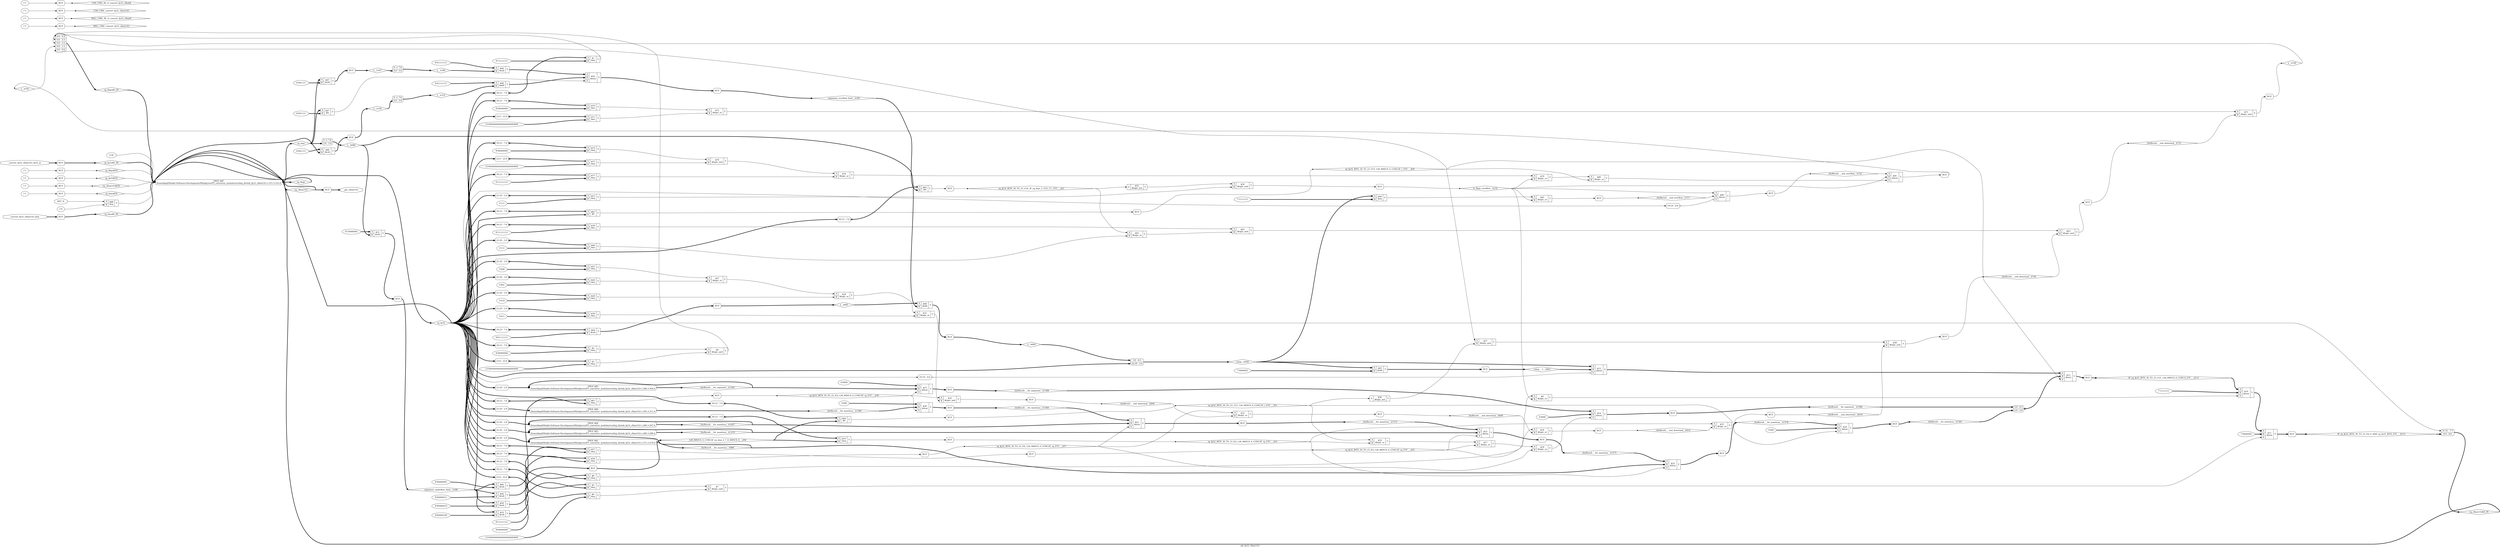 digraph "mk_fp32_cfloat143" {
label="mk_fp32_cfloat143";
rankdir="LR";
remincross=true;
n97 [ shape=diamond, label="x__h745", color="black", fontcolor="black" ];
n98 [ shape=diamond, label="x__h740", color="black", fontcolor="black" ];
n99 [ shape=diamond, label="rg_fp32_BITS_30_TO_23_ULT_128_MINUS_0_CONCAT_r_ETC___d31", color="black", fontcolor="black" ];
n100 [ shape=diamond, label="rg_fp32_BITS_30_TO_23_ULT_128_MINUS_0_CONCAT_r_ETC___d29", color="black", fontcolor="black" ];
n101 [ shape=diamond, label="rg_fp32_BITS_30_TO_23_ULE_IF_rg_bias_2_ULE_15__ETC___d21", color="black", fontcolor="black" ];
n102 [ shape=diamond, label="rg_fp32_BITS_30_TO_23_EQ_128_MINUS_0_CONCAT_rg_ETC___d39", color="black", fontcolor="black" ];
n103 [ shape=diamond, label="rg_fp32_BITS_30_TO_23_EQ_128_MINUS_0_CONCAT_rg_ETC___d37", color="black", fontcolor="black" ];
n104 [ shape=diamond, label="rg_fp32_BITS_30_TO_23_EQ_128_MINUS_0_CONCAT_rg_ETC___d35", color="black", fontcolor="black" ];
n105 [ shape=diamond, label="rg_fp32_BITS_30_TO_23_EQ_128_MINUS_0_CONCAT_rg_ETC___d33", color="black", fontcolor="black" ];
n106 [ shape=diamond, label="lv_flags_overflow__h232", color="black", fontcolor="black" ];
n107 [ shape=diamond, label="_theResult___snd_overflow__h722", color="black", fontcolor="black" ];
n108 [ shape=diamond, label="_theResult___snd_overflow__h717", color="black", fontcolor="black" ];
n109 [ shape=diamond, label="_theResult___snd_denormal__h731", color="black", fontcolor="black" ];
n110 [ shape=diamond, label="_theResult___snd_denormal__h726", color="black", fontcolor="black" ];
n111 [ shape=diamond, label="_theResult___snd_denormal__h619", color="black", fontcolor="black" ];
n112 [ shape=diamond, label="_theResult___snd_denormal__h614", color="black", fontcolor="black" ];
n113 [ shape=diamond, label="_theResult___snd_denormal__h609", color="black", fontcolor="black" ];
n114 [ shape=diamond, label="_theResult___snd_denormal__h604", color="black", fontcolor="black" ];
n115 [ shape=diamond, label="_theResult___fst_mantissa__h1581", color="black", fontcolor="black" ];
n116 [ shape=diamond, label="_theResult___fst_mantissa__h1578", color="black", fontcolor="black" ];
n117 [ shape=diamond, label="_theResult___fst_mantissa__h1575", color="black", fontcolor="black" ];
n118 [ shape=diamond, label="_theResult___fst_mantissa__h1572", color="black", fontcolor="black" ];
n119 [ shape=diamond, label="_theResult___fst_mantissa__h1569", color="black", fontcolor="black" ];
n120 [ shape=diamond, label="_theResult___fst_exponent__h1580", color="black", fontcolor="black" ];
n121 [ shape=diamond, label="_theResult___fst_exponent__h1568", color="black", fontcolor="black" ];
n122 [ shape=diamond, label="x__h347", color="black", fontcolor="black" ];
n123 [ shape=diamond, label="x__h326", color="black", fontcolor="black" ];
n124 [ shape=diamond, label="temp__h628", color="black", fontcolor="black" ];
n125 [ shape=diamond, label="temp___1__h661", color="black", fontcolor="black" ];
n126 [ shape=diamond, label="IF_rg_fp32_BITS_30_TO_23_ULT_128_MINUS_0_CONCA_ETC___d111", color="black", fontcolor="black" ];
n127 [ shape=diamond, label="IF_rg_fp32_BITS_30_TO_23_EQ_0_AND_rg_fp32_BITS_ETC___d113", color="black", fontcolor="black" ];
n128 [ shape=diamond, label="y__h686", color="black", fontcolor="black" ];
n129 [ shape=diamond, label="y__h346", color="black", fontcolor="black" ];
n130 [ shape=diamond, label="y__h319", color="black", fontcolor="black" ];
n131 [ shape=diamond, label="x__h685", color="black", fontcolor="black" ];
n132 [ shape=diamond, label="x__h669", color="black", fontcolor="black" ];
n133 [ shape=diamond, label="exponent_underflow_limit__h186", color="black", fontcolor="black" ];
n134 [ shape=diamond, label="exponent_overflow_limit__h185", color="black", fontcolor="black" ];
n135 [ shape=diamond, label="_128_MINUS_0_CONCAT_rg_bias_2_7_8_MINUS_4___d30", color="black", fontcolor="black" ];
n136 [ shape=diamond, label="_theResult___fst_mantissa__h989", color="black", fontcolor="black" ];
n137 [ shape=diamond, label="_theResult___fst_mantissa__h1566", color="black", fontcolor="black" ];
n138 [ shape=diamond, label="_theResult___fst_mantissa__h1447", color="black", fontcolor="black" ];
n139 [ shape=diamond, label="_theResult___fst_mantissa__h1219", color="black", fontcolor="black" ];
n140 [ shape=diamond, label="_theResult___fst_exponent__h1565", color="black", fontcolor="black" ];
n141 [ shape=diamond, label="WILL_FIRE_convert_fp32_cfloat143", color="black", fontcolor="black" ];
n142 [ shape=diamond, label="WILL_FIRE_RL_rl_convert_fp32_cfloat8", color="black", fontcolor="black" ];
n143 [ shape=diamond, label="CAN_FIRE_convert_fp32_cfloat143", color="black", fontcolor="black" ];
n144 [ shape=diamond, label="CAN_FIRE_RL_rl_convert_fp32_cfloat8", color="black", fontcolor="black" ];
n145 [ shape=diamond, label="rg_fp32$EN", color="black", fontcolor="black" ];
n146 [ shape=diamond, label="rg_fp32$D_IN", color="black", fontcolor="black" ];
n147 [ shape=diamond, label="rg_fp32", color="black", fontcolor="black" ];
n148 [ shape=diamond, label="rg_flags$EN", color="black", fontcolor="black" ];
n149 [ shape=diamond, label="rg_flags$D_IN", color="black", fontcolor="black" ];
n150 [ shape=diamond, label="rg_flags", color="black", fontcolor="black" ];
n151 [ shape=diamond, label="rg_cfloat143$EN", color="black", fontcolor="black" ];
n152 [ shape=diamond, label="rg_cfloat143$D_IN", color="black", fontcolor="black" ];
n153 [ shape=diamond, label="rg_cfloat143", color="black", fontcolor="black" ];
n154 [ shape=diamond, label="rg_bias$EN", color="black", fontcolor="black" ];
n155 [ shape=diamond, label="rg_bias$D_IN", color="black", fontcolor="black" ];
n156 [ shape=diamond, label="rg_bias", color="black", fontcolor="black" ];
n157 [ shape=octagon, label="get_cfloat143", color="black", fontcolor="black" ];
n158 [ shape=octagon, label="convert_fp32_cfloat143_bias", color="black", fontcolor="black" ];
n159 [ shape=octagon, label="convert_fp32_cfloat143_fp32_in", color="black", fontcolor="black" ];
n160 [ shape=octagon, label="RST_N", color="black", fontcolor="black" ];
n161 [ shape=octagon, label="CLK", color="black", fontcolor="black" ];
v0 [ label="1'0" ];
c165 [ shape=record, label="{{<p162> A|<p163> B}|$88\n$eq|{<p164> Y}}",  ];
c167 [ shape=record, label="{{<p162> A|<p163> B|<p166> S}|$81\n$mux|{<p164> Y}}",  ];
c168 [ shape=record, label="{{<p162> A|<p163> B}|$80\n$logic_or|{<p164> Y}}",  ];
c169 [ shape=record, label="{{<p162> A|<p163> B}|$79\n$logic_or|{<p164> Y}}",  ];
c170 [ shape=record, label="{{<p162> A|<p163> B}|$78\n$logic_or|{<p164> Y}}",  ];
v1 [ label="8'11111111" ];
c171 [ shape=record, label="{{<p162> A|<p163> B}|$77\n$eq|{<p164> Y}}",  ];
x2 [ shape=record, style=rounded, label="<s0> 30:23 - 7:0 ", color="black", fontcolor="black" ];
x2:e -> c171:p162:w [arrowhead=odiamond, arrowtail=odiamond, dir=both, color="black", fontcolor="black", style="setlinewidth(3)", label=""];
c172 [ shape=record, label="{{<p162> A|<p163> B}|$76\n$logic_and|{<p164> Y}}",  ];
v3 [ label="23'00000000000000000000000" ];
c173 [ shape=record, label="{{<p162> A|<p163> B}|$75\n$eq|{<p164> Y}}",  ];
x4 [ shape=record, style=rounded, label="<s0> 22:0 - 22:0 ", color="black", fontcolor="black" ];
x4:e -> c173:p162:w [arrowhead=odiamond, arrowtail=odiamond, dir=both, color="black", fontcolor="black", style="setlinewidth(3)", label=""];
v5 [ label="8'00000000" ];
c174 [ shape=record, label="{{<p162> A|<p163> B}|$74\n$eq|{<p164> Y}}",  ];
x6 [ shape=record, style=rounded, label="<s0> 30:23 - 7:0 ", color="black", fontcolor="black" ];
x6:e -> c174:p162:w [arrowhead=odiamond, arrowtail=odiamond, dir=both, color="black", fontcolor="black", style="setlinewidth(3)", label=""];
c175 [ shape=record, label="{{<p162> A|<p163> B}|$73\n$logic_and|{<p164> Y}}",  ];
c176 [ shape=record, label="{{<p162> A|<p163> B}|$72\n$logic_or|{<p164> Y}}",  ];
v7 [ label="23'00000000000000000000000" ];
c177 [ shape=record, label="{{<p162> A|<p163> B}|$71\n$ne|{<p164> Y}}",  ];
x8 [ shape=record, style=rounded, label="<s0> 22:0 - 22:0 ", color="black", fontcolor="black" ];
x8:e -> c177:p162:w [arrowhead=odiamond, arrowtail=odiamond, dir=both, color="black", fontcolor="black", style="setlinewidth(3)", label=""];
v9 [ label="8'00000000" ];
c178 [ shape=record, label="{{<p162> A|<p163> B}|$70\n$ne|{<p164> Y}}",  ];
x10 [ shape=record, style=rounded, label="<s0> 30:23 - 7:0 ", color="black", fontcolor="black" ];
x10:e -> c178:p162:w [arrowhead=odiamond, arrowtail=odiamond, dir=both, color="black", fontcolor="black", style="setlinewidth(3)", label=""];
v11 [ label="8'01111111" ];
c179 [ shape=record, label="{{<p162> A|<p163> B}|$69\n$sub|{<p164> Y}}",  ];
x12 [ shape=record, style=rounded, label="<s0> 30:23 - 7:0 ", color="black", fontcolor="black" ];
x12:e -> c179:p162:w [arrowhead=odiamond, arrowtail=odiamond, dir=both, color="black", fontcolor="black", style="setlinewidth(3)", label=""];
c180 [ shape=record, label="{{<p162> A|<p163> B}|$68\n$add|{<p164> Y}}",  ];
v13 [ label="6'001111" ];
c181 [ shape=record, label="{{<p162> A|<p163> B}|$67\n$sub|{<p164> Y}}",  ];
v14 [ label="6'001111" ];
c182 [ shape=record, label="{{<p162> A|<p163> B}|$66\n$sub|{<p164> Y}}",  ];
v15 [ label="7'0000001" ];
c183 [ shape=record, label="{{<p162> A|<p163> B}|$65\n$add|{<p164> Y}}",  ];
c184 [ shape=record, label="{{<p162> A|<p163> B}|$64\n$lt|{<p164> Y}}",  ];
x16 [ shape=record, style=rounded, label="<s0> 30:23 - 7:0 ", color="black", fontcolor="black" ];
x16:e -> c184:p162:w [arrowhead=odiamond, arrowtail=odiamond, dir=both, color="black", fontcolor="black", style="setlinewidth(3)", label=""];
c185 [ shape=record, label="{{<p162> A|<p163> B}|$63\n$lt|{<p164> Y}}",  ];
x17 [ shape=record, style=rounded, label="<s0> 30:23 - 7:0 ", color="black", fontcolor="black" ];
x17:e -> c185:p162:w [arrowhead=odiamond, arrowtail=odiamond, dir=both, color="black", fontcolor="black", style="setlinewidth(3)", label=""];
c186 [ shape=record, label="{{<p162> A|<p163> B}|$62\n$le|{<p164> Y}}",  ];
x18 [ shape=record, style=rounded, label="<s0> 30:23 - 7:0 ", color="black", fontcolor="black" ];
x18:e -> c186:p162:w [arrowhead=odiamond, arrowtail=odiamond, dir=both, color="black", fontcolor="black", style="setlinewidth(3)", label=""];
c187 [ shape=record, label="{{<p162> A|<p163> B}|$61\n$eq|{<p164> Y}}",  ];
x19 [ shape=record, style=rounded, label="<s0> 30:23 - 7:0 ", color="black", fontcolor="black" ];
x19:e -> c187:p162:w [arrowhead=odiamond, arrowtail=odiamond, dir=both, color="black", fontcolor="black", style="setlinewidth(3)", label=""];
v20 [ label="8'00000001" ];
c188 [ shape=record, label="{{<p162> A|<p163> B}|$60\n$sub|{<p164> Y}}",  ];
c189 [ shape=record, label="{{<p162> A|<p163> B}|$59\n$eq|{<p164> Y}}",  ];
x21 [ shape=record, style=rounded, label="<s0> 30:23 - 7:0 ", color="black", fontcolor="black" ];
x21:e -> c189:p162:w [arrowhead=odiamond, arrowtail=odiamond, dir=both, color="black", fontcolor="black", style="setlinewidth(3)", label=""];
v22 [ label="8'00000010" ];
c190 [ shape=record, label="{{<p162> A|<p163> B}|$58\n$sub|{<p164> Y}}",  ];
c191 [ shape=record, label="{{<p162> A|<p163> B}|$57\n$eq|{<p164> Y}}",  ];
x23 [ shape=record, style=rounded, label="<s0> 30:23 - 7:0 ", color="black", fontcolor="black" ];
x23:e -> c191:p162:w [arrowhead=odiamond, arrowtail=odiamond, dir=both, color="black", fontcolor="black", style="setlinewidth(3)", label=""];
v24 [ label="8'00000011" ];
c192 [ shape=record, label="{{<p162> A|<p163> B}|$56\n$sub|{<p164> Y}}",  ];
c193 [ shape=record, label="{{<p162> A|<p163> B}|$55\n$eq|{<p164> Y}}",  ];
x25 [ shape=record, style=rounded, label="<s0> 30:23 - 7:0 ", color="black", fontcolor="black" ];
x25:e -> c193:p162:w [arrowhead=odiamond, arrowtail=odiamond, dir=both, color="black", fontcolor="black", style="setlinewidth(3)", label=""];
c194 [ shape=record, label="{{<p162> A|<p163> B}|$54\n$logic_and|{<p164> Y}}",  ];
v26 [ label="3'111" ];
c195 [ shape=record, label="{{<p162> A|<p163> B}|$53\n$eq|{<p164> Y}}",  ];
x27 [ shape=record, style=rounded, label="<s0> 22:20 - 2:0 ", color="black", fontcolor="black" ];
x27:e -> c195:p162:w [arrowhead=odiamond, arrowtail=odiamond, dir=both, color="black", fontcolor="black", style="setlinewidth(3)", label=""];
c196 [ shape=record, label="{{<p162> A}|$52\n$logic_not|{<p164> Y}}",  ];
v28 [ label="8'10000000" ];
c197 [ shape=record, label="{{<p162> A|<p163> B}|$51\n$sub|{<p164> Y}}",  ];
c198 [ shape=record, label="{{<p162> A|<p163> B|<p166> S}|$50\n$mux|{<p164> Y}}",  ];
v29 [ label="8'01111111" ];
c199 [ shape=record, label="{{<p162> A|<p163> B}|$49\n$sub|{<p164> Y}}",  ];
v30 [ label="8'01111111" ];
c200 [ shape=record, label="{{<p162> A|<p163> B}|$48\n$add|{<p164> Y}}",  ];
v31 [ label="6'001111" ];
c201 [ shape=record, label="{{<p162> A|<p163> B}|$47\n$le|{<p164> Y}}",  ];
c202 [ shape=record, label="{{<p162> A|<p163> B|<p166> S}|$46\n$mux|{<p164> Y}}",  ];
x32 [ shape=record, style=rounded, label="<s0> 19:19 - 0:0 ", color="black", fontcolor="black" ];
x32:e -> c202:p166:w [arrowhead=odiamond, arrowtail=odiamond, dir=both, color="black", fontcolor="black", label=""];
c203 [ shape=record, label="{{<p162> A|<p163> B}|$45\n$logic_or|{<p164> Y}}",  ];
v33 [ label="7'1111111" ];
c204 [ shape=record, label="{{<p162> A|<p163> B}|$44\n$eq|{<p164> Y}}",  ];
c205 [ shape=record, label="{{<p162> A|<p163> B}|$43\n$logic_and|{<p164> Y}}",  ];
c206 [ shape=record, label="{{<p162> A|<p163> B}|$42\n$logic_and|{<p164> Y}}",  ];
c207 [ shape=record, label="{{<p162> A|<p163> B}|$41\n$logic_or|{<p164> Y}}",  ];
v34 [ label="3'111" ];
c208 [ shape=record, label="{{<p162> A|<p163> B}|$40\n$ne|{<p164> Y}}",  ];
x35 [ shape=record, style=rounded, label="<s0> 22:20 - 2:0 ", color="black", fontcolor="black" ];
x35:e -> c208:p162:w [arrowhead=odiamond, arrowtail=odiamond, dir=both, color="black", fontcolor="black", style="setlinewidth(3)", label=""];
v36 [ label="8'11111111" ];
c209 [ shape=record, label="{{<p162> A|<p163> B}|$39\n$ne|{<p164> Y}}",  ];
x37 [ shape=record, style=rounded, label="<s0> 30:23 - 7:0 ", color="black", fontcolor="black" ];
x37:e -> c209:p162:w [arrowhead=odiamond, arrowtail=odiamond, dir=both, color="black", fontcolor="black", style="setlinewidth(3)", label=""];
c210 [ shape=record, label="{{<p162> A|<p163> B}|$38\n$logic_and|{<p164> Y}}",  ];
c211 [ shape=record, label="{{<p162> A|<p163> B}|$37\n$logic_and|{<p164> Y}}",  ];
c212 [ shape=record, label="{{<p162> A}|$36\n$logic_not|{<p164> Y}}",  ];
c213 [ shape=record, label="{{<p162> A|<p163> B}|$35\n$logic_or|{<p164> Y}}",  ];
c214 [ shape=record, label="{{<p162> A|<p163> B}|$34\n$logic_or|{<p164> Y}}",  ];
c215 [ shape=record, label="{{<p162> A|<p163> B}|$33\n$logic_or|{<p164> Y}}",  ];
c216 [ shape=record, label="{{<p162> A|<p163> B}|$32\n$logic_and|{<p164> Y}}",  ];
c217 [ shape=record, label="{{<p162> A|<p163> B}|$31\n$logic_or|{<p164> Y}}",  ];
v38 [ label="3'011" ];
c218 [ shape=record, label="{{<p162> A|<p163> B}|$30\n$eq|{<p164> Y}}",  ];
x39 [ shape=record, style=rounded, label="<s0> 22:20 - 2:0 ", color="black", fontcolor="black" ];
x39:e -> c218:p162:w [arrowhead=odiamond, arrowtail=odiamond, dir=both, color="black", fontcolor="black", style="setlinewidth(3)", label=""];
c219 [ shape=record, label="{{<p162> A|<p163> B}|$29\n$logic_or|{<p164> Y}}",  ];
v40 [ label="3'010" ];
c220 [ shape=record, label="{{<p162> A|<p163> B}|$28\n$eq|{<p164> Y}}",  ];
x41 [ shape=record, style=rounded, label="<s0> 22:20 - 2:0 ", color="black", fontcolor="black" ];
x41:e -> c220:p162:w [arrowhead=odiamond, arrowtail=odiamond, dir=both, color="black", fontcolor="black", style="setlinewidth(3)", label=""];
c221 [ shape=record, label="{{<p162> A|<p163> B}|$27\n$logic_or|{<p164> Y}}",  ];
v42 [ label="3'001" ];
c222 [ shape=record, label="{{<p162> A|<p163> B}|$26\n$eq|{<p164> Y}}",  ];
x43 [ shape=record, style=rounded, label="<s0> 22:20 - 2:0 ", color="black", fontcolor="black" ];
x43:e -> c222:p162:w [arrowhead=odiamond, arrowtail=odiamond, dir=both, color="black", fontcolor="black", style="setlinewidth(3)", label=""];
v44 [ label="3'000" ];
c223 [ shape=record, label="{{<p162> A|<p163> B}|$25\n$eq|{<p164> Y}}",  ];
x45 [ shape=record, style=rounded, label="<s0> 22:20 - 2:0 ", color="black", fontcolor="black" ];
x45:e -> c223:p162:w [arrowhead=odiamond, arrowtail=odiamond, dir=both, color="black", fontcolor="black", style="setlinewidth(3)", label=""];
v46 [ label="3'000" ];
c224 [ shape=record, label="{{<p162> A|<p163> B|<p166> S}|$24\n$mux|{<p164> Y}}",  ];
c225 [ shape=record, label="{{<p162> A|<p163> B|<p166> S}|$23\n$mux|{<p164> Y}}",  ];
c226 [ shape=record, label="{{<p162> A|<p163> B|<p166> S}|$22\n$mux|{<p164> Y}}",  ];
c227 [ shape=record, label="{{<p162> A|<p163> B|<p166> S}|$21\n$mux|{<p164> Y}}",  ];
v47 [ label="3'000" ];
c228 [ shape=record, label="{{<p162> A|<p163> B|<p166> S}|$20\n$mux|{<p164> Y}}",  ];
v48 [ label="4'0000" ];
c229 [ shape=record, label="{{<p162> A|<p163> B|<p166> S}|$19\n$mux|{<p164> Y}}",  ];
c230 [ shape=record, label="{{<p162> A|<p163> B}|$18\n$logic_or|{<p164> Y}}",  ];
c231 [ shape=record, label="{{<p162> A|<p163> B}|$17\n$logic_or|{<p164> Y}}",  ];
c232 [ shape=record, label="{{<p162> A|<p163> B}|$16\n$logic_or|{<p164> Y}}",  ];
v49 [ label="4'0000" ];
c233 [ shape=record, label="{{<p162> A|<p163> B|<p166> S}|$15\n$mux|{<p164> Y}}",  ];
v50 [ label="8'00000100" ];
c234 [ shape=record, label="{{<p162> A|<p163> B}|$14\n$sub|{<p164> Y}}",  ];
c235 [ shape=record, label="{{<p162> A|<p163> B|<p166> S}|$13\n$mux|{<p164> Y}}",  ];
x51 [ shape=record, style=rounded, label="<s1> 3:0 - 6:3 |<s0> 2:0 - 2:0 ", color="black", fontcolor="black" ];
x51:e -> c235:p163:w [arrowhead=odiamond, arrowtail=odiamond, dir=both, color="black", fontcolor="black", style="setlinewidth(3)", label=""];
c236 [ shape=record, label="{{<p162> A|<p163> B|<p166> S}|$12\n$mux|{<p164> Y}}",  ];
x52 [ shape=record, style=rounded, label="<s0> 19:19 - 0:0 ", color="black", fontcolor="black" ];
x52:e -> c236:p166:w [arrowhead=odiamond, arrowtail=odiamond, dir=both, color="black", fontcolor="black", label=""];
v53 [ label="7'0000000" ];
c237 [ shape=record, label="{{<p162> A|<p163> B|<p166> S}|$11\n$mux|{<p164> Y}}",  ];
v54 [ label="7'1111111" ];
c238 [ shape=record, label="{{<p162> A|<p163> B|<p166> S}|$10\n$mux|{<p164> Y}}",  ];
c239 [ shape=record, label="{{<p162> A|<p163> B}|$9\n$logic_or|{<p164> Y}}",  ];
v55 [ label="8'11111111" ];
c240 [ shape=record, label="{{<p162> A|<p163> B}|$8\n$eq|{<p164> Y}}",  ];
x56 [ shape=record, style=rounded, label="<s0> 30:23 - 7:0 ", color="black", fontcolor="black" ];
x56:e -> c240:p162:w [arrowhead=odiamond, arrowtail=odiamond, dir=both, color="black", fontcolor="black", style="setlinewidth(3)", label=""];
c241 [ shape=record, label="{{<p162> A|<p163> B}|$7\n$logic_and|{<p164> Y}}",  ];
v57 [ label="23'00000000000000000000000" ];
c242 [ shape=record, label="{{<p162> A|<p163> B}|$6\n$eq|{<p164> Y}}",  ];
x58 [ shape=record, style=rounded, label="<s0> 22:0 - 22:0 ", color="black", fontcolor="black" ];
x58:e -> c242:p162:w [arrowhead=odiamond, arrowtail=odiamond, dir=both, color="black", fontcolor="black", style="setlinewidth(3)", label=""];
v59 [ label="8'00000000" ];
c243 [ shape=record, label="{{<p162> A|<p163> B}|$5\n$eq|{<p164> Y}}",  ];
x60 [ shape=record, style=rounded, label="<s0> 30:23 - 7:0 ", color="black", fontcolor="black" ];
x60:e -> c243:p162:w [arrowhead=odiamond, arrowtail=odiamond, dir=both, color="black", fontcolor="black", style="setlinewidth(3)", label=""];
c244 [ shape=record, label="{{<p162> A|<p163> B}|$4\n$logic_and|{<p164> Y}}",  ];
v61 [ label="23'00000000000000000000000" ];
c245 [ shape=record, label="{{<p162> A|<p163> B}|$3\n$eq|{<p164> Y}}",  ];
x62 [ shape=record, style=rounded, label="<s0> 22:0 - 22:0 ", color="black", fontcolor="black" ];
x62:e -> c245:p162:w [arrowhead=odiamond, arrowtail=odiamond, dir=both, color="black", fontcolor="black", style="setlinewidth(3)", label=""];
v63 [ label="8'00000000" ];
c246 [ shape=record, label="{{<p162> A|<p163> B}|$2\n$eq|{<p164> Y}}",  ];
x64 [ shape=record, style=rounded, label="<s0> 30:23 - 7:0 ", color="black", fontcolor="black" ];
x64:e -> c246:p162:w [arrowhead=odiamond, arrowtail=odiamond, dir=both, color="black", fontcolor="black", style="setlinewidth(3)", label=""];
v65 [ label="8'11111111" ];
c247 [ shape=record, label="{{<p162> A|<p163> B}|$1\n$eq|{<p164> Y}}",  ];
x66 [ shape=record, style=rounded, label="<s0> 30:23 - 7:0 ", color="black", fontcolor="black" ];
x66:e -> c247:p162:w [arrowhead=odiamond, arrowtail=odiamond, dir=both, color="black", fontcolor="black", style="setlinewidth(3)", label=""];
p67 [shape=box, style=rounded, label="PROC $87\n/home/kapil/Shakti-Software-Development/Mindgrove/FP_convertor_modules/verilog_dir/mk_fp32_cfloat143.v:315.3-332.6"];
x69 [ shape=record, style=rounded, label="<s0> 22:20 - 2:0 ", color="black", fontcolor="black" ];
p68 [shape=box, style=rounded, label="PROC $86\n/home/kapil/Shakti-Software-Development/Mindgrove/FP_convertor_modules/verilog_dir/mk_fp32_cfloat143.v:305.3-311.6"];
x71 [ shape=record, style=rounded, label="<s0> 22:20 - 2:0 ", color="black", fontcolor="black" ];
p70 [shape=box, style=rounded, label="PROC $85\n/home/kapil/Shakti-Software-Development/Mindgrove/FP_convertor_modules/verilog_dir/mk_fp32_cfloat143.v:298.3-304.6"];
x73 [ shape=record, style=rounded, label="<s0> 22:20 - 2:0 ", color="black", fontcolor="black" ];
p72 [shape=box, style=rounded, label="PROC $84\n/home/kapil/Shakti-Software-Development/Mindgrove/FP_convertor_modules/verilog_dir/mk_fp32_cfloat143.v:289.3-297.6"];
x75 [ shape=record, style=rounded, label="<s0> 22:20 - 2:0 ", color="black", fontcolor="black" ];
p74 [shape=box, style=rounded, label="PROC $83\n/home/kapil/Shakti-Software-Development/Mindgrove/FP_convertor_modules/verilog_dir/mk_fp32_cfloat143.v:280.3-288.6"];
x77 [ shape=record, style=rounded, label="<s0> 22:20 - 2:0 ", color="black", fontcolor="black" ];
p76 [shape=box, style=rounded, label="PROC $82\n/home/kapil/Shakti-Software-Development/Mindgrove/FP_convertor_modules/verilog_dir/mk_fp32_cfloat143.v:272.3-279.6"];
v78 [ label="1'1" ];
x79 [shape=box, style=rounded, label="BUF", ];
v80 [ label="1'1" ];
x81 [shape=box, style=rounded, label="BUF", ];
x82 [shape=box, style=rounded, label="BUF", ];
v83 [ label="1'1" ];
x84 [shape=box, style=rounded, label="BUF", ];
v85 [ label="1'1" ];
x86 [shape=box, style=rounded, label="BUF", ];
x87 [shape=box, style=rounded, label="BUF", ];
v88 [ label="1'1" ];
x89 [shape=box, style=rounded, label="BUF", ];
x90 [ shape=record, style=rounded, label="<s1> 31:31 - 7:7 |<s0> 6:0 - 6:0 ", color="black", fontcolor="black" ];
v91 [ label="1'1" ];
x92 [shape=box, style=rounded, label="BUF", ];
x93 [ shape=record, style=rounded, label="<s4> 0:0 - 4:4 |<s3> 0:0 - 3:3 |<s2> 0:0 - 2:2 |<s1> 0:0 - 1:1 |<s0> 0:0 - 0:0 ", color="black", fontcolor="black" ];
v94 [ label="1'1" ];
x95 [shape=box, style=rounded, label="BUF", ];
x96 [shape=box, style=rounded, label="BUF", ];
v97 [ label="1'1" ];
x98 [shape=box, style=rounded, label="BUF", ];
x99 [shape=box, style=rounded, label="BUF", ];
x100 [shape=box, style=rounded, label="BUF", ];
x101 [shape=box, style=rounded, label="BUF", ];
x102 [shape=box, style=rounded, label="BUF", ];
x103 [shape=box, style=rounded, label="BUF", ];
x104 [shape=box, style=rounded, label="BUF", ];
x105 [shape=box, style=rounded, label="BUF", ];
x106 [shape=box, style=rounded, label="BUF", ];
x107 [shape=box, style=rounded, label="BUF", ];
x108 [shape=box, style=rounded, label="BUF", ];
x109 [shape=box, style=rounded, label="BUF", ];
x110 [shape=box, style=rounded, label="BUF", ];
x111 [shape=box, style=rounded, label="BUF", ];
x112 [shape=box, style=rounded, label="BUF", ];
x113 [shape=box, style=rounded, label="BUF", ];
x114 [shape=box, style=rounded, label="BUF", ];
x115 [shape=box, style=rounded, label="BUF", ];
x116 [shape=box, style=rounded, label="BUF", ];
x117 [shape=box, style=rounded, label="BUF", ];
x118 [shape=box, style=rounded, label="BUF", ];
x119 [shape=box, style=rounded, label="BUF", ];
x120 [shape=box, style=rounded, label="BUF", ];
x121 [shape=box, style=rounded, label="BUF", ];
x122 [shape=box, style=rounded, label="BUF", ];
x123 [shape=box, style=rounded, label="BUF", ];
x124 [shape=box, style=rounded, label="BUF", ];
x125 [shape=box, style=rounded, label="BUF", ];
x126 [shape=box, style=rounded, label="BUF", ];
x127 [shape=box, style=rounded, label="BUF", ];
x128 [ shape=record, style=rounded, label="<s1> 3:0 - 6:3 |<s0> 22:20 - 2:0 ", color="black", fontcolor="black" ];
x129 [shape=box, style=rounded, label="BUF", ];
x130 [shape=box, style=rounded, label="BUF", ];
x131 [shape=box, style=rounded, label="BUF", ];
x132 [shape=box, style=rounded, label="BUF", ];
x133 [shape=box, style=rounded, label="BUF", ];
x134 [shape=box, style=rounded, label="BUF", ];
x135 [ shape=record, style=rounded, label="0 -&gt; 7:6 |<s0> 5:0 - 5:0 ", color="black", fontcolor="black" ];
x136 [ shape=record, style=rounded, label="0 -&gt; 7:6 |<s0> 5:0 - 5:0 ", color="black", fontcolor="black" ];
x137 [ shape=record, style=rounded, label="0 -&gt; 7:6 |<s0> 5:0 - 5:0 ", color="black", fontcolor="black" ];
c165:p164:e -> p67:w [color="black", fontcolor="black", label=""];
x125:e -> n100:w [color="black", fontcolor="black", label=""];
n100:e -> c168:p163:w [color="black", fontcolor="black", label=""];
n100:e -> c211:p162:w [color="black", fontcolor="black", label=""];
n100:e -> c235:p166:w [color="black", fontcolor="black", label=""];
n100:e -> x93:s0:w [color="black", fontcolor="black", label=""];
x124:e -> n101:w [color="black", fontcolor="black", label=""];
n101:e -> c196:p162:w [color="black", fontcolor="black", label=""];
n101:e -> c207:p162:w [color="black", fontcolor="black", label=""];
x123:e -> n102:w [color="black", fontcolor="black", label=""];
n102:e -> c216:p162:w [color="black", fontcolor="black", label=""];
n102:e -> c228:p166:w [color="black", fontcolor="black", label=""];
n102:e -> c233:p166:w [color="black", fontcolor="black", label=""];
x122:e -> n103:w [color="black", fontcolor="black", label=""];
n103:e -> c215:p162:w [color="black", fontcolor="black", label=""];
n103:e -> c227:p166:w [color="black", fontcolor="black", label=""];
n103:e -> c230:p163:w [color="black", fontcolor="black", label=""];
x121:e -> n104:w [color="black", fontcolor="black", label=""];
n104:e -> c214:p162:w [color="black", fontcolor="black", label=""];
n104:e -> c226:p166:w [color="black", fontcolor="black", label=""];
n104:e -> c231:p163:w [color="black", fontcolor="black", label=""];
x120:e -> n105:w [color="black", fontcolor="black", label=""];
n105:e -> c213:p162:w [color="black", fontcolor="black", label=""];
n105:e -> c225:p166:w [color="black", fontcolor="black", label=""];
n105:e -> c232:p163:w [color="black", fontcolor="black", label=""];
x119:e -> n106:w [color="black", fontcolor="black", label=""];
n106:e -> c167:p163:w [color="black", fontcolor="black", label=""];
n106:e -> c169:p163:w [color="black", fontcolor="black", label=""];
n106:e -> c202:p162:w [color="black", fontcolor="black", label=""];
n106:e -> c203:p163:w [color="black", fontcolor="black", label=""];
n106:e -> c239:p163:w [color="black", fontcolor="black", label=""];
x116:e -> n107:w [color="black", fontcolor="black", label=""];
n107:e -> c167:p162:w [color="black", fontcolor="black", label=""];
x115:e -> n108:w [color="black", fontcolor="black", label=""];
n108:e -> c202:p163:w [color="black", fontcolor="black", label=""];
x114:e -> n109:w [color="black", fontcolor="black", label=""];
n109:e -> c175:p163:w [color="black", fontcolor="black", label=""];
x113:e -> n110:w [color="black", fontcolor="black", label=""];
n110:e -> c205:p163:w [color="black", fontcolor="black", label=""];
x112:e -> n111:w [color="black", fontcolor="black", label=""];
n111:e -> c210:p163:w [color="black", fontcolor="black", label=""];
x111:e -> n112:w [color="black", fontcolor="black", label=""];
n112:e -> c213:p163:w [color="black", fontcolor="black", label=""];
x110:e -> n113:w [color="black", fontcolor="black", label=""];
n113:e -> c214:p163:w [color="black", fontcolor="black", label=""];
x109:e -> n114:w [color="black", fontcolor="black", label=""];
n114:e -> c215:p163:w [color="black", fontcolor="black", label=""];
x108:e -> n115:w [color="black", fontcolor="black", style="setlinewidth(3)", label=""];
n115:e -> x51:s0:w [color="black", fontcolor="black", style="setlinewidth(3)", label=""];
x107:e -> n116:w [color="black", fontcolor="black", style="setlinewidth(3)", label=""];
n116:e -> c224:p162:w [color="black", fontcolor="black", style="setlinewidth(3)", label=""];
x106:e -> n117:w [color="black", fontcolor="black", style="setlinewidth(3)", label=""];
n117:e -> c225:p162:w [color="black", fontcolor="black", style="setlinewidth(3)", label=""];
x105:e -> n118:w [color="black", fontcolor="black", style="setlinewidth(3)", label=""];
n118:e -> c226:p162:w [color="black", fontcolor="black", style="setlinewidth(3)", label=""];
x104:e -> n119:w [color="black", fontcolor="black", style="setlinewidth(3)", label=""];
n119:e -> c227:p162:w [color="black", fontcolor="black", style="setlinewidth(3)", label=""];
x103:e -> n120:w [color="black", fontcolor="black", style="setlinewidth(3)", label=""];
n120:e -> x51:s1:w [color="black", fontcolor="black", style="setlinewidth(3)", label=""];
x102:e -> n121:w [color="black", fontcolor="black", style="setlinewidth(3)", label=""];
n121:e -> c229:p162:w [color="black", fontcolor="black", style="setlinewidth(3)", label=""];
x130:e -> n122:w [color="black", fontcolor="black", style="setlinewidth(3)", label=""];
n122:e -> x136:s0:w [color="black", fontcolor="black", style="setlinewidth(3)", label=""];
x129:e -> n123:w [color="black", fontcolor="black", style="setlinewidth(3)", label=""];
n123:e -> x135:s0:w [color="black", fontcolor="black", style="setlinewidth(3)", label=""];
x128:e -> n124:w [color="black", fontcolor="black", style="setlinewidth(3)", label=""];
n124:e -> c183:p162:w [color="black", fontcolor="black", style="setlinewidth(3)", label=""];
n124:e -> c204:p162:w [color="black", fontcolor="black", style="setlinewidth(3)", label=""];
n124:e -> c236:p162:w [color="black", fontcolor="black", style="setlinewidth(3)", label=""];
x127:e -> n125:w [color="black", fontcolor="black", style="setlinewidth(3)", label=""];
n125:e -> c236:p163:w [color="black", fontcolor="black", style="setlinewidth(3)", label=""];
x100:e -> n126:w [color="black", fontcolor="black", style="setlinewidth(3)", label=""];
n126:e -> c238:p162:w [color="black", fontcolor="black", style="setlinewidth(3)", label=""];
x99:e -> n127:w [color="black", fontcolor="black", style="setlinewidth(3)", label=""];
n127:e -> x90:s0:w [color="black", fontcolor="black", style="setlinewidth(3)", label=""];
x137:e -> n128:w [color="black", fontcolor="black", style="setlinewidth(3)", label=""];
n128:e -> c180:p163:w [color="black", fontcolor="black", style="setlinewidth(3)", label=""];
n128:e -> c197:p163:w [color="black", fontcolor="black", style="setlinewidth(3)", label=""];
x136:e -> n129:w [color="black", fontcolor="black", style="setlinewidth(3)", label=""];
n129:e -> c199:p163:w [color="black", fontcolor="black", style="setlinewidth(3)", label=""];
x135:e -> n130:w [color="black", fontcolor="black", style="setlinewidth(3)", label=""];
n130:e -> c200:p163:w [color="black", fontcolor="black", style="setlinewidth(3)", label=""];
x132:e -> n131:w [color="black", fontcolor="black", style="setlinewidth(3)", label=""];
n131:e -> c180:p162:w [color="black", fontcolor="black", style="setlinewidth(3)", label=""];
x131:e -> n132:w [color="black", fontcolor="black", style="setlinewidth(3)", label=""];
n132:e -> x128:s1:w [color="black", fontcolor="black", style="setlinewidth(3)", label=""];
x118:e -> n133:w [color="black", fontcolor="black", style="setlinewidth(3)", label=""];
n133:e -> c185:p163:w [color="black", fontcolor="black", style="setlinewidth(3)", label=""];
n133:e -> c188:p162:w [color="black", fontcolor="black", style="setlinewidth(3)", label=""];
n133:e -> c190:p162:w [color="black", fontcolor="black", style="setlinewidth(3)", label=""];
n133:e -> c192:p162:w [color="black", fontcolor="black", style="setlinewidth(3)", label=""];
n133:e -> c234:p162:w [color="black", fontcolor="black", style="setlinewidth(3)", label=""];
x117:e -> n134:w [color="black", fontcolor="black", style="setlinewidth(3)", label=""];
n134:e -> c186:p163:w [color="black", fontcolor="black", style="setlinewidth(3)", label=""];
x101:e -> n135:w [color="black", fontcolor="black", style="setlinewidth(3)", label=""];
n135:e -> c184:p163:w [color="black", fontcolor="black", style="setlinewidth(3)", label=""];
n135:e -> c193:p163:w [color="black", fontcolor="black", style="setlinewidth(3)", label=""];
p76:e -> n136:w [color="black", fontcolor="black", style="setlinewidth(3)", label=""];
n136:e -> c225:p163:w [color="black", fontcolor="black", style="setlinewidth(3)", label=""];
n136:e -> p76:w [color="black", fontcolor="black", style="setlinewidth(3)", label=""];
p68:e -> n137:w [color="black", fontcolor="black", style="setlinewidth(3)", label=""];
n137:e -> c228:p163:w [color="black", fontcolor="black", style="setlinewidth(3)", label=""];
p72:e -> n138:w [color="black", fontcolor="black", style="setlinewidth(3)", label=""];
n138:e -> c227:p163:w [color="black", fontcolor="black", style="setlinewidth(3)", label=""];
n138:e -> p72:w [color="black", fontcolor="black", style="setlinewidth(3)", label=""];
p74:e -> n139:w [color="black", fontcolor="black", style="setlinewidth(3)", label=""];
n139:e -> c226:p163:w [color="black", fontcolor="black", style="setlinewidth(3)", label=""];
n139:e -> p74:w [color="black", fontcolor="black", style="setlinewidth(3)", label=""];
p70:e -> n140:w [color="black", fontcolor="black", style="setlinewidth(3)", label=""];
n140:e -> c233:p163:w [color="black", fontcolor="black", style="setlinewidth(3)", label=""];
n140:e -> p70:w [color="black", fontcolor="black", style="setlinewidth(3)", label=""];
x81:e -> n141:w [color="black", fontcolor="black", label=""];
x86:e -> n142:w [color="black", fontcolor="black", label=""];
x79:e -> n143:w [color="black", fontcolor="black", label=""];
x84:e -> n144:w [color="black", fontcolor="black", label=""];
x98:e -> n145:w [color="black", fontcolor="black", label=""];
n145:e -> p67:w [color="black", fontcolor="black", label=""];
x96:e -> n146:w [color="black", fontcolor="black", style="setlinewidth(3)", label=""];
n146:e -> p67:w [color="black", fontcolor="black", style="setlinewidth(3)", label=""];
p67:e -> n147:w [color="black", fontcolor="black", style="setlinewidth(3)", label=""];
n147:e -> p67:w [color="black", fontcolor="black", style="setlinewidth(3)", label=""];
n147:e -> x10:s0:w [color="black", fontcolor="black", style="setlinewidth(3)", label=""];
n147:e -> x128:s0:w [color="black", fontcolor="black", style="setlinewidth(3)", label=""];
n147:e -> x12:s0:w [color="black", fontcolor="black", style="setlinewidth(3)", label=""];
n147:e -> x16:s0:w [color="black", fontcolor="black", style="setlinewidth(3)", label=""];
n147:e -> x17:s0:w [color="black", fontcolor="black", style="setlinewidth(3)", label=""];
n147:e -> x18:s0:w [color="black", fontcolor="black", style="setlinewidth(3)", label=""];
n147:e -> x19:s0:w [color="black", fontcolor="black", style="setlinewidth(3)", label=""];
n147:e -> x21:s0:w [color="black", fontcolor="black", style="setlinewidth(3)", label=""];
n147:e -> x23:s0:w [color="black", fontcolor="black", style="setlinewidth(3)", label=""];
n147:e -> x25:s0:w [color="black", fontcolor="black", style="setlinewidth(3)", label=""];
n147:e -> x27:s0:w [color="black", fontcolor="black", style="setlinewidth(3)", label=""];
n147:e -> x2:s0:w [color="black", fontcolor="black", style="setlinewidth(3)", label=""];
n147:e -> x32:s0:w [color="black", fontcolor="black", label=""];
n147:e -> x35:s0:w [color="black", fontcolor="black", style="setlinewidth(3)", label=""];
n147:e -> x37:s0:w [color="black", fontcolor="black", style="setlinewidth(3)", label=""];
n147:e -> x39:s0:w [color="black", fontcolor="black", style="setlinewidth(3)", label=""];
n147:e -> x41:s0:w [color="black", fontcolor="black", style="setlinewidth(3)", label=""];
n147:e -> x43:s0:w [color="black", fontcolor="black", style="setlinewidth(3)", label=""];
n147:e -> x45:s0:w [color="black", fontcolor="black", style="setlinewidth(3)", label=""];
n147:e -> x4:s0:w [color="black", fontcolor="black", style="setlinewidth(3)", label=""];
n147:e -> x52:s0:w [color="black", fontcolor="black", label=""];
n147:e -> x56:s0:w [color="black", fontcolor="black", style="setlinewidth(3)", label=""];
n147:e -> x58:s0:w [color="black", fontcolor="black", style="setlinewidth(3)", label=""];
n147:e -> x60:s0:w [color="black", fontcolor="black", style="setlinewidth(3)", label=""];
n147:e -> x62:s0:w [color="black", fontcolor="black", style="setlinewidth(3)", label=""];
n147:e -> x64:s0:w [color="black", fontcolor="black", style="setlinewidth(3)", label=""];
n147:e -> x66:s0:w [color="black", fontcolor="black", style="setlinewidth(3)", label=""];
n147:e -> x69:s0:w [color="black", fontcolor="black", style="setlinewidth(3)", label=""];
n147:e -> x6:s0:w [color="black", fontcolor="black", style="setlinewidth(3)", label=""];
n147:e -> x71:s0:w [color="black", fontcolor="black", style="setlinewidth(3)", label=""];
n147:e -> x73:s0:w [color="black", fontcolor="black", style="setlinewidth(3)", label=""];
n147:e -> x75:s0:w [color="black", fontcolor="black", style="setlinewidth(3)", label=""];
n147:e -> x77:s0:w [color="black", fontcolor="black", style="setlinewidth(3)", label=""];
n147:e -> x8:s0:w [color="black", fontcolor="black", style="setlinewidth(3)", label=""];
n147:e -> x90:s1:w [color="black", fontcolor="black", label=""];
x95:e -> n148:w [color="black", fontcolor="black", label=""];
n148:e -> p67:w [color="black", fontcolor="black", label=""];
x93:e -> n149:w [color="black", fontcolor="black", style="setlinewidth(3)", label=""];
n149:e -> p67:w [color="black", fontcolor="black", style="setlinewidth(3)", label=""];
p67:e -> n150:w [color="black", fontcolor="black", style="setlinewidth(3)", label=""];
n150:e -> p67:w [color="black", fontcolor="black", style="setlinewidth(3)", label=""];
x92:e -> n151:w [color="black", fontcolor="black", label=""];
n151:e -> p67:w [color="black", fontcolor="black", label=""];
x90:e -> n152:w [color="black", fontcolor="black", style="setlinewidth(3)", label=""];
n152:e -> p67:w [color="black", fontcolor="black", style="setlinewidth(3)", label=""];
p67:e -> n153:w [color="black", fontcolor="black", style="setlinewidth(3)", label=""];
n153:e -> p67:w [color="black", fontcolor="black", style="setlinewidth(3)", label=""];
n153:e -> x82:w [color="black", fontcolor="black", style="setlinewidth(3)", label=""];
x89:e -> n154:w [color="black", fontcolor="black", label=""];
n154:e -> p67:w [color="black", fontcolor="black", label=""];
x87:e -> n155:w [color="black", fontcolor="black", style="setlinewidth(3)", label=""];
n155:e -> p67:w [color="black", fontcolor="black", style="setlinewidth(3)", label=""];
p67:e -> n156:w [color="black", fontcolor="black", style="setlinewidth(3)", label=""];
n156:e -> c181:p162:w [color="black", fontcolor="black", style="setlinewidth(3)", label=""];
n156:e -> c182:p163:w [color="black", fontcolor="black", style="setlinewidth(3)", label=""];
n156:e -> c201:p162:w [color="black", fontcolor="black", style="setlinewidth(3)", label=""];
n156:e -> p67:w [color="black", fontcolor="black", style="setlinewidth(3)", label=""];
n156:e -> x137:s0:w [color="black", fontcolor="black", style="setlinewidth(3)", label=""];
x82:e -> n157:w [color="black", fontcolor="black", style="setlinewidth(3)", label=""];
n158:e -> x87:w [color="black", fontcolor="black", style="setlinewidth(3)", label=""];
n159:e -> x96:w [color="black", fontcolor="black", style="setlinewidth(3)", label=""];
c167:p164:e -> x134:w [color="black", fontcolor="black", label=""];
n160:e -> c165:p162:w [color="black", fontcolor="black", label=""];
n161:e -> p67:w [color="black", fontcolor="black", label=""];
c168:p164:e -> c167:p166:w [color="black", fontcolor="black", label=""];
c169:p164:e -> c168:p162:w [color="black", fontcolor="black", label=""];
c170:p164:e -> c169:p162:w [color="black", fontcolor="black", label=""];
c171:p164:e -> c170:p163:w [color="black", fontcolor="black", label=""];
c172:p164:e -> c170:p162:w [color="black", fontcolor="black", label=""];
c173:p164:e -> c172:p163:w [color="black", fontcolor="black", label=""];
c174:p164:e -> c172:p162:w [color="black", fontcolor="black", label=""];
c175:p164:e -> x133:w [color="black", fontcolor="black", label=""];
c176:p164:e -> c175:p162:w [color="black", fontcolor="black", label=""];
c177:p164:e -> c176:p163:w [color="black", fontcolor="black", label=""];
c178:p164:e -> c176:p162:w [color="black", fontcolor="black", label=""];
c179:p164:e -> x132:w [color="black", fontcolor="black", style="setlinewidth(3)", label=""];
c180:p164:e -> x131:w [color="black", fontcolor="black", style="setlinewidth(3)", label=""];
c181:p164:e -> x130:w [color="black", fontcolor="black", style="setlinewidth(3)", label=""];
c182:p164:e -> x129:w [color="black", fontcolor="black", style="setlinewidth(3)", label=""];
c183:p164:e -> x127:w [color="black", fontcolor="black", style="setlinewidth(3)", label=""];
c184:p164:e -> x126:w [color="black", fontcolor="black", label=""];
c185:p164:e -> x125:w [color="black", fontcolor="black", label=""];
c186:p164:e -> x124:w [color="black", fontcolor="black", label=""];
c187:p164:e -> x123:w [color="black", fontcolor="black", label=""];
c188:p164:e -> c187:p163:w [color="black", fontcolor="black", style="setlinewidth(3)", label=""];
c189:p164:e -> x122:w [color="black", fontcolor="black", label=""];
c190:p164:e -> c189:p163:w [color="black", fontcolor="black", style="setlinewidth(3)", label=""];
c191:p164:e -> x121:w [color="black", fontcolor="black", label=""];
c192:p164:e -> c191:p163:w [color="black", fontcolor="black", style="setlinewidth(3)", label=""];
c193:p164:e -> x120:w [color="black", fontcolor="black", label=""];
c194:p164:e -> x119:w [color="black", fontcolor="black", label=""];
c195:p164:e -> c194:p163:w [color="black", fontcolor="black", label=""];
c196:p164:e -> c194:p162:w [color="black", fontcolor="black", label=""];
c197:p164:e -> x118:w [color="black", fontcolor="black", style="setlinewidth(3)", label=""];
c198:p164:e -> x117:w [color="black", fontcolor="black", style="setlinewidth(3)", label=""];
c199:p164:e -> c198:p162:w [color="black", fontcolor="black", style="setlinewidth(3)", label=""];
c200:p164:e -> c198:p163:w [color="black", fontcolor="black", style="setlinewidth(3)", label=""];
c201:p164:e -> c198:p166:w [color="black", fontcolor="black", label=""];
c202:p164:e -> x116:w [color="black", fontcolor="black", label=""];
c203:p164:e -> x115:w [color="black", fontcolor="black", label=""];
c204:p164:e -> c203:p162:w [color="black", fontcolor="black", label=""];
c205:p164:e -> x114:w [color="black", fontcolor="black", label=""];
c206:p164:e -> c205:p162:w [color="black", fontcolor="black", label=""];
c207:p164:e -> c206:p163:w [color="black", fontcolor="black", label=""];
c208:p164:e -> c207:p163:w [color="black", fontcolor="black", label=""];
c209:p164:e -> c206:p162:w [color="black", fontcolor="black", label=""];
c210:p164:e -> x113:w [color="black", fontcolor="black", label=""];
c211:p164:e -> c210:p162:w [color="black", fontcolor="black", label=""];
c212:p164:e -> c211:p163:w [color="black", fontcolor="black", label=""];
c213:p164:e -> x112:w [color="black", fontcolor="black", label=""];
c214:p164:e -> x111:w [color="black", fontcolor="black", label=""];
c215:p164:e -> x110:w [color="black", fontcolor="black", label=""];
c216:p164:e -> x109:w [color="black", fontcolor="black", label=""];
c217:p164:e -> c216:p163:w [color="black", fontcolor="black", label=""];
c218:p164:e -> c217:p163:w [color="black", fontcolor="black", label=""];
c219:p164:e -> c217:p162:w [color="black", fontcolor="black", label=""];
c220:p164:e -> c219:p163:w [color="black", fontcolor="black", label=""];
c221:p164:e -> c219:p162:w [color="black", fontcolor="black", label=""];
c222:p164:e -> c221:p163:w [color="black", fontcolor="black", label=""];
c223:p164:e -> c221:p162:w [color="black", fontcolor="black", label=""];
c224:p164:e -> x108:w [color="black", fontcolor="black", style="setlinewidth(3)", label=""];
c225:p164:e -> x107:w [color="black", fontcolor="black", style="setlinewidth(3)", label=""];
c226:p164:e -> x106:w [color="black", fontcolor="black", style="setlinewidth(3)", label=""];
c227:p164:e -> x105:w [color="black", fontcolor="black", style="setlinewidth(3)", label=""];
c228:p164:e -> x104:w [color="black", fontcolor="black", style="setlinewidth(3)", label=""];
c229:p164:e -> x103:w [color="black", fontcolor="black", style="setlinewidth(3)", label=""];
c230:p164:e -> c229:p166:w [color="black", fontcolor="black", label=""];
c231:p164:e -> c230:p162:w [color="black", fontcolor="black", label=""];
c232:p164:e -> c231:p162:w [color="black", fontcolor="black", label=""];
c233:p164:e -> x102:w [color="black", fontcolor="black", style="setlinewidth(3)", label=""];
c234:p164:e -> x101:w [color="black", fontcolor="black", style="setlinewidth(3)", label=""];
c235:p164:e -> x100:w [color="black", fontcolor="black", style="setlinewidth(3)", label=""];
c236:p164:e -> c235:p162:w [color="black", fontcolor="black", style="setlinewidth(3)", label=""];
c237:p164:e -> x99:w [color="black", fontcolor="black", style="setlinewidth(3)", label=""];
c238:p164:e -> c237:p162:w [color="black", fontcolor="black", style="setlinewidth(3)", label=""];
c239:p164:e -> c238:p166:w [color="black", fontcolor="black", label=""];
c240:p164:e -> c239:p162:w [color="black", fontcolor="black", label=""];
c241:p164:e -> c237:p166:w [color="black", fontcolor="black", label=""];
c242:p164:e -> c241:p163:w [color="black", fontcolor="black", label=""];
c243:p164:e -> c241:p162:w [color="black", fontcolor="black", label=""];
c244:p164:e -> x93:s4:w [color="black", fontcolor="black", label=""];
c245:p164:e -> c244:p163:w [color="black", fontcolor="black", label=""];
c246:p164:e -> c244:p162:w [color="black", fontcolor="black", label=""];
c247:p164:e -> x93:s3:w [color="black", fontcolor="black", label=""];
x134:e -> n97:w [color="black", fontcolor="black", label=""];
n97:e -> x93:s1:w [color="black", fontcolor="black", label=""];
x133:e -> n98:w [color="black", fontcolor="black", label=""];
n98:e -> x93:s2:w [color="black", fontcolor="black", label=""];
x126:e -> n99:w [color="black", fontcolor="black", label=""];
n99:e -> c212:p162:w [color="black", fontcolor="black", label=""];
n99:e -> c224:p166:w [color="black", fontcolor="black", label=""];
n99:e -> c232:p162:w [color="black", fontcolor="black", label=""];
v0:e -> c165:p163:w [color="black", fontcolor="black", label=""];
v1:e -> c171:p163:w [color="black", fontcolor="black", style="setlinewidth(3)", label=""];
v11:e -> c179:p163:w [color="black", fontcolor="black", style="setlinewidth(3)", label=""];
v13:e -> c181:p163:w [color="black", fontcolor="black", style="setlinewidth(3)", label=""];
v14:e -> c182:p162:w [color="black", fontcolor="black", style="setlinewidth(3)", label=""];
v15:e -> c183:p163:w [color="black", fontcolor="black", style="setlinewidth(3)", label=""];
v20:e -> c188:p163:w [color="black", fontcolor="black", style="setlinewidth(3)", label=""];
v22:e -> c190:p163:w [color="black", fontcolor="black", style="setlinewidth(3)", label=""];
v24:e -> c192:p163:w [color="black", fontcolor="black", style="setlinewidth(3)", label=""];
v26:e -> c195:p163:w [color="black", fontcolor="black", style="setlinewidth(3)", label=""];
v28:e -> c197:p162:w [color="black", fontcolor="black", style="setlinewidth(3)", label=""];
v29:e -> c199:p162:w [color="black", fontcolor="black", style="setlinewidth(3)", label=""];
v3:e -> c173:p163:w [color="black", fontcolor="black", style="setlinewidth(3)", label=""];
v30:e -> c200:p162:w [color="black", fontcolor="black", style="setlinewidth(3)", label=""];
v31:e -> c201:p163:w [color="black", fontcolor="black", style="setlinewidth(3)", label=""];
v33:e -> c204:p163:w [color="black", fontcolor="black", style="setlinewidth(3)", label=""];
v34:e -> c208:p163:w [color="black", fontcolor="black", style="setlinewidth(3)", label=""];
v36:e -> c209:p163:w [color="black", fontcolor="black", style="setlinewidth(3)", label=""];
v38:e -> c218:p163:w [color="black", fontcolor="black", style="setlinewidth(3)", label=""];
v40:e -> c220:p163:w [color="black", fontcolor="black", style="setlinewidth(3)", label=""];
v42:e -> c222:p163:w [color="black", fontcolor="black", style="setlinewidth(3)", label=""];
v44:e -> c223:p163:w [color="black", fontcolor="black", style="setlinewidth(3)", label=""];
v46:e -> c224:p163:w [color="black", fontcolor="black", style="setlinewidth(3)", label=""];
v47:e -> c228:p162:w [color="black", fontcolor="black", style="setlinewidth(3)", label=""];
v48:e -> c229:p163:w [color="black", fontcolor="black", style="setlinewidth(3)", label=""];
v49:e -> c233:p162:w [color="black", fontcolor="black", style="setlinewidth(3)", label=""];
v5:e -> c174:p163:w [color="black", fontcolor="black", style="setlinewidth(3)", label=""];
v50:e -> c234:p163:w [color="black", fontcolor="black", style="setlinewidth(3)", label=""];
v53:e -> c237:p163:w [color="black", fontcolor="black", style="setlinewidth(3)", label=""];
v54:e -> c238:p163:w [color="black", fontcolor="black", style="setlinewidth(3)", label=""];
v55:e -> c240:p163:w [color="black", fontcolor="black", style="setlinewidth(3)", label=""];
v57:e -> c242:p163:w [color="black", fontcolor="black", style="setlinewidth(3)", label=""];
v59:e -> c243:p163:w [color="black", fontcolor="black", style="setlinewidth(3)", label=""];
v61:e -> c245:p163:w [color="black", fontcolor="black", style="setlinewidth(3)", label=""];
v63:e -> c246:p163:w [color="black", fontcolor="black", style="setlinewidth(3)", label=""];
v65:e -> c247:p163:w [color="black", fontcolor="black", style="setlinewidth(3)", label=""];
v7:e -> c177:p163:w [color="black", fontcolor="black", style="setlinewidth(3)", label=""];
v78:e -> x79:w [color="black", fontcolor="black", label=""];
v80:e -> x81:w [color="black", fontcolor="black", label=""];
v83:e -> x84:w [color="black", fontcolor="black", label=""];
v85:e -> x86:w [color="black", fontcolor="black", label=""];
v88:e -> x89:w [color="black", fontcolor="black", label=""];
v9:e -> c178:p163:w [color="black", fontcolor="black", style="setlinewidth(3)", label=""];
v91:e -> x92:w [color="black", fontcolor="black", label=""];
v94:e -> x95:w [color="black", fontcolor="black", label=""];
v97:e -> x98:w [color="black", fontcolor="black", label=""];
x69:e -> p68:w [color="black", fontcolor="black", style="setlinewidth(3)", label=""];
x71:e -> p70:w [color="black", fontcolor="black", style="setlinewidth(3)", label=""];
x73:e -> p72:w [color="black", fontcolor="black", style="setlinewidth(3)", label=""];
x75:e -> p74:w [color="black", fontcolor="black", style="setlinewidth(3)", label=""];
x77:e -> p76:w [color="black", fontcolor="black", style="setlinewidth(3)", label=""];
}
